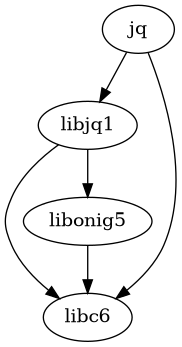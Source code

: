 @startuml
digraph test {

        "jq" -> "libjq1"
        "jq" -> "libc6"
        "libjq1" -> "libc6"
        "libjq1" -> "libonig5"
        "libonig5" -> "libc6"

}

@enduml
